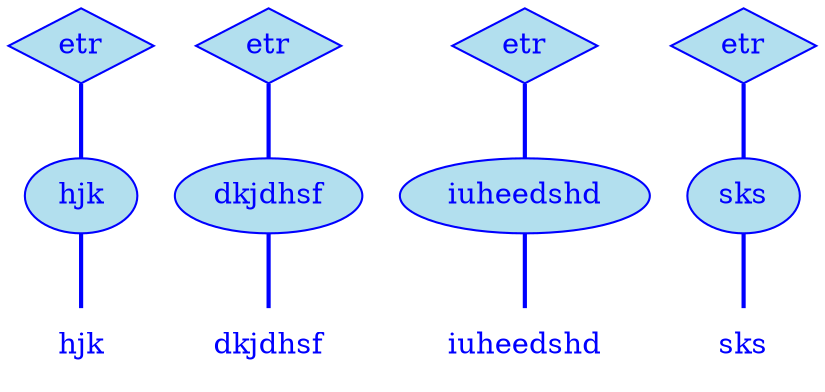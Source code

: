 digraph g {
	graph [bb="0,0,372,180"];
	node [label="\N"];
	graph [_draw_="c 5 -white C 5 -white P 4 0 0 0 180 372 180 372 0 ",
		xdotversion="1.2"];
	"mc1s1_t1#token84" [label=hjk, shape=plaintext, fillcolor=lightblue2, fontcolor=blue, pos="27,18", width="0.75", height="0.50", _ldraw_="F 14.000000 11 -Times-Roman c 4 -blue T 27 13 0 21 3 -hjk "];
	"mc1s1_W1#wordmc1s1_t1#token" [label=hjk, shape=ellipse, fillcolor=lightblue2, fontcolor=blue, pos="27,90", width="0.75", height="0.50", color=blue, style=filled, _draw_="S 6 -filled c 4 -blue C 10 -lightblue2 E 27 90 27 18 ", _ldraw_="F 14.000000 11 -Times-Roman c 4 -blue T 27 85 0 21 3 -hjk "];
	"mc1s1_P11#pos" [label=etr, shape=diamond, fillcolor=lightblue2, fontcolor=blue, pos="27,162", width="0.75", height="0.50", color=blue, style=filled, _draw_="S 6 -filled c 4 -blue C 10 -lightblue2 P 4 27 180 0 162 27 144 54 162 ", _ldraw_="F 14.000000 11 -Times-Roman c 4 -blue T 27 157 0 20 3 -etr "];
	"mc1s1_t3#token87" [label=dkjdhsf, shape=plaintext, fillcolor=lightblue2, fontcolor=blue, pos="117,18", width="0.89", height="0.50", _ldraw_="F 14.000000 11 -Times-Roman c 4 -blue T 117 13 0 49 7 -dkjdhsf "];
	"mc1s1_W2#wordmc1s1_t3#token" [label=dkjdhsf, shape=ellipse, fillcolor=lightblue2, fontcolor=blue, pos="117,90", width="1.25", height="0.50", color=blue, style=filled, _draw_="S 6 -filled c 4 -blue C 10 -lightblue2 E 117 90 45 18 ", _ldraw_="F 14.000000 11 -Times-Roman c 4 -blue T 117 85 0 49 7 -dkjdhsf "];
	"mc1s1_P36#pos" [label=etr, shape=diamond, fillcolor=lightblue2, fontcolor=blue, pos="117,162", width="0.75", height="0.50", color=blue, style=filled, _draw_="S 6 -filled c 4 -blue C 10 -lightblue2 P 4 117 180 90 162 117 144 144 162 ", _ldraw_="F 14.000000 11 -Times-Roman c 4 -blue T 117 157 0 20 3 -etr "];
	"mc1s1_t5#token78" [label=iuheedshd, shape=plaintext, fillcolor=lightblue2, fontcolor=blue, pos="240,18", width="1.19", height="0.50", _ldraw_="F 14.000000 11 -Times-Roman c 4 -blue T 240 13 0 71 9 -iuheedshd "];
	"mc1s1_W3#wordmc1s1_t5#token" [label=iuheedshd, shape=ellipse, fillcolor=lightblue2, fontcolor=blue, pos="240,90", width="1.67", height="0.50", color=blue, style=filled, _draw_="S 6 -filled c 4 -blue C 10 -lightblue2 E 240 90 60 18 ", _ldraw_="F 14.000000 11 -Times-Roman c 4 -blue T 240 85 0 71 9 -iuheedshd "];
	"mc1s1_P61#pos" [label=etr, shape=diamond, fillcolor=lightblue2, fontcolor=blue, pos="240,162", width="0.75", height="0.50", color=blue, style=filled, _draw_="S 6 -filled c 4 -blue C 10 -lightblue2 P 4 240 180 213 162 240 144 267 162 ", _ldraw_="F 14.000000 11 -Times-Roman c 4 -blue T 240 157 0 20 3 -etr "];
	"mc1s1_t7#token16" [label=sks, shape=plaintext, fillcolor=lightblue2, fontcolor=blue, pos="345,18", width="0.75", height="0.50", _ldraw_="F 14.000000 11 -Times-Roman c 4 -blue T 345 13 0 22 3 -sks "];
	"mc1s1_W4#wordmc1s1_t7#token" [label=sks, shape=ellipse, fillcolor=lightblue2, fontcolor=blue, pos="345,90", width="0.75", height="0.50", color=blue, style=filled, _draw_="S 6 -filled c 4 -blue C 10 -lightblue2 E 345 90 27 18 ", _ldraw_="F 14.000000 11 -Times-Roman c 4 -blue T 345 85 0 22 3 -sks "];
	"mc1s1_P86#pos" [label=etr, shape=diamond, fillcolor=lightblue2, fontcolor=blue, pos="345,162", width="0.75", height="0.50", color=blue, style=filled, _draw_="S 6 -filled c 4 -blue C 10 -lightblue2 P 4 345 180 318 162 345 144 372 162 ", _ldraw_="F 14.000000 11 -Times-Roman c 4 -blue T 345 157 0 20 3 -etr "];
	"mc1s1_W1#wordmc1s1_t1#token" -> "mc1s1_t1#token84" [arrowhead=none, color=blue, fontcolor=blue, style=bold, minlen=1, pos="27,72 27,61 27,47 27,36", _draw_="S 4 -bold c 4 -blue B 4 27 72 27 61 27 47 27 36 "];
	"mc1s1_P11#pos" -> "mc1s1_W1#wordmc1s1_t1#token" [arrowhead=none, color=blue, fontcolor=blue, style=bold, minlen=1, pos="27,144 27,133 27,119 27,108", _draw_="S 4 -bold c 4 -blue B 4 27 144 27 133 27 119 27 108 "];
	"mc1s1_W2#wordmc1s1_t3#token" -> "mc1s1_t3#token87" [arrowhead=none, color=blue, fontcolor=blue, style=bold, minlen=1, pos="117,72 117,61 117,47 117,36", _draw_="S 4 -bold c 4 -blue B 4 117 72 117 61 117 47 117 36 "];
	"mc1s1_P36#pos" -> "mc1s1_W2#wordmc1s1_t3#token" [arrowhead=none, color=blue, fontcolor=blue, style=bold, minlen=1, pos="117,144 117,133 117,119 117,108", _draw_="S 4 -bold c 4 -blue B 4 117 144 117 133 117 119 117 108 "];
	"mc1s1_W3#wordmc1s1_t5#token" -> "mc1s1_t5#token78" [arrowhead=none, color=blue, fontcolor=blue, style=bold, minlen=1, pos="240,72 240,61 240,47 240,36", _draw_="S 4 -bold c 4 -blue B 4 240 72 240 61 240 47 240 36 "];
	"mc1s1_P61#pos" -> "mc1s1_W3#wordmc1s1_t5#token" [arrowhead=none, color=blue, fontcolor=blue, style=bold, minlen=1, pos="240,144 240,133 240,119 240,108", _draw_="S 4 -bold c 4 -blue B 4 240 144 240 133 240 119 240 108 "];
	"mc1s1_W4#wordmc1s1_t7#token" -> "mc1s1_t7#token16" [arrowhead=none, color=blue, fontcolor=blue, style=bold, minlen=1, pos="345,72 345,61 345,47 345,36", _draw_="S 4 -bold c 4 -blue B 4 345 72 345 61 345 47 345 36 "];
	"mc1s1_P86#pos" -> "mc1s1_W4#wordmc1s1_t7#token" [arrowhead=none, color=blue, fontcolor=blue, style=bold, minlen=1, pos="345,144 345,133 345,119 345,108", _draw_="S 4 -bold c 4 -blue B 4 345 144 345 133 345 119 345 108 "];
}
